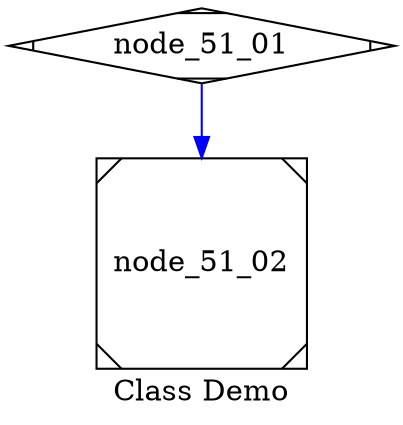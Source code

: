 digraph graph_51
{
edge [color = blue]

node [shape = Mdiamond]

node_51_01

node [shape = Msquare]

node_51_02

graph [label = "Class Demo"]

node_51_01 -> node_51_02
}